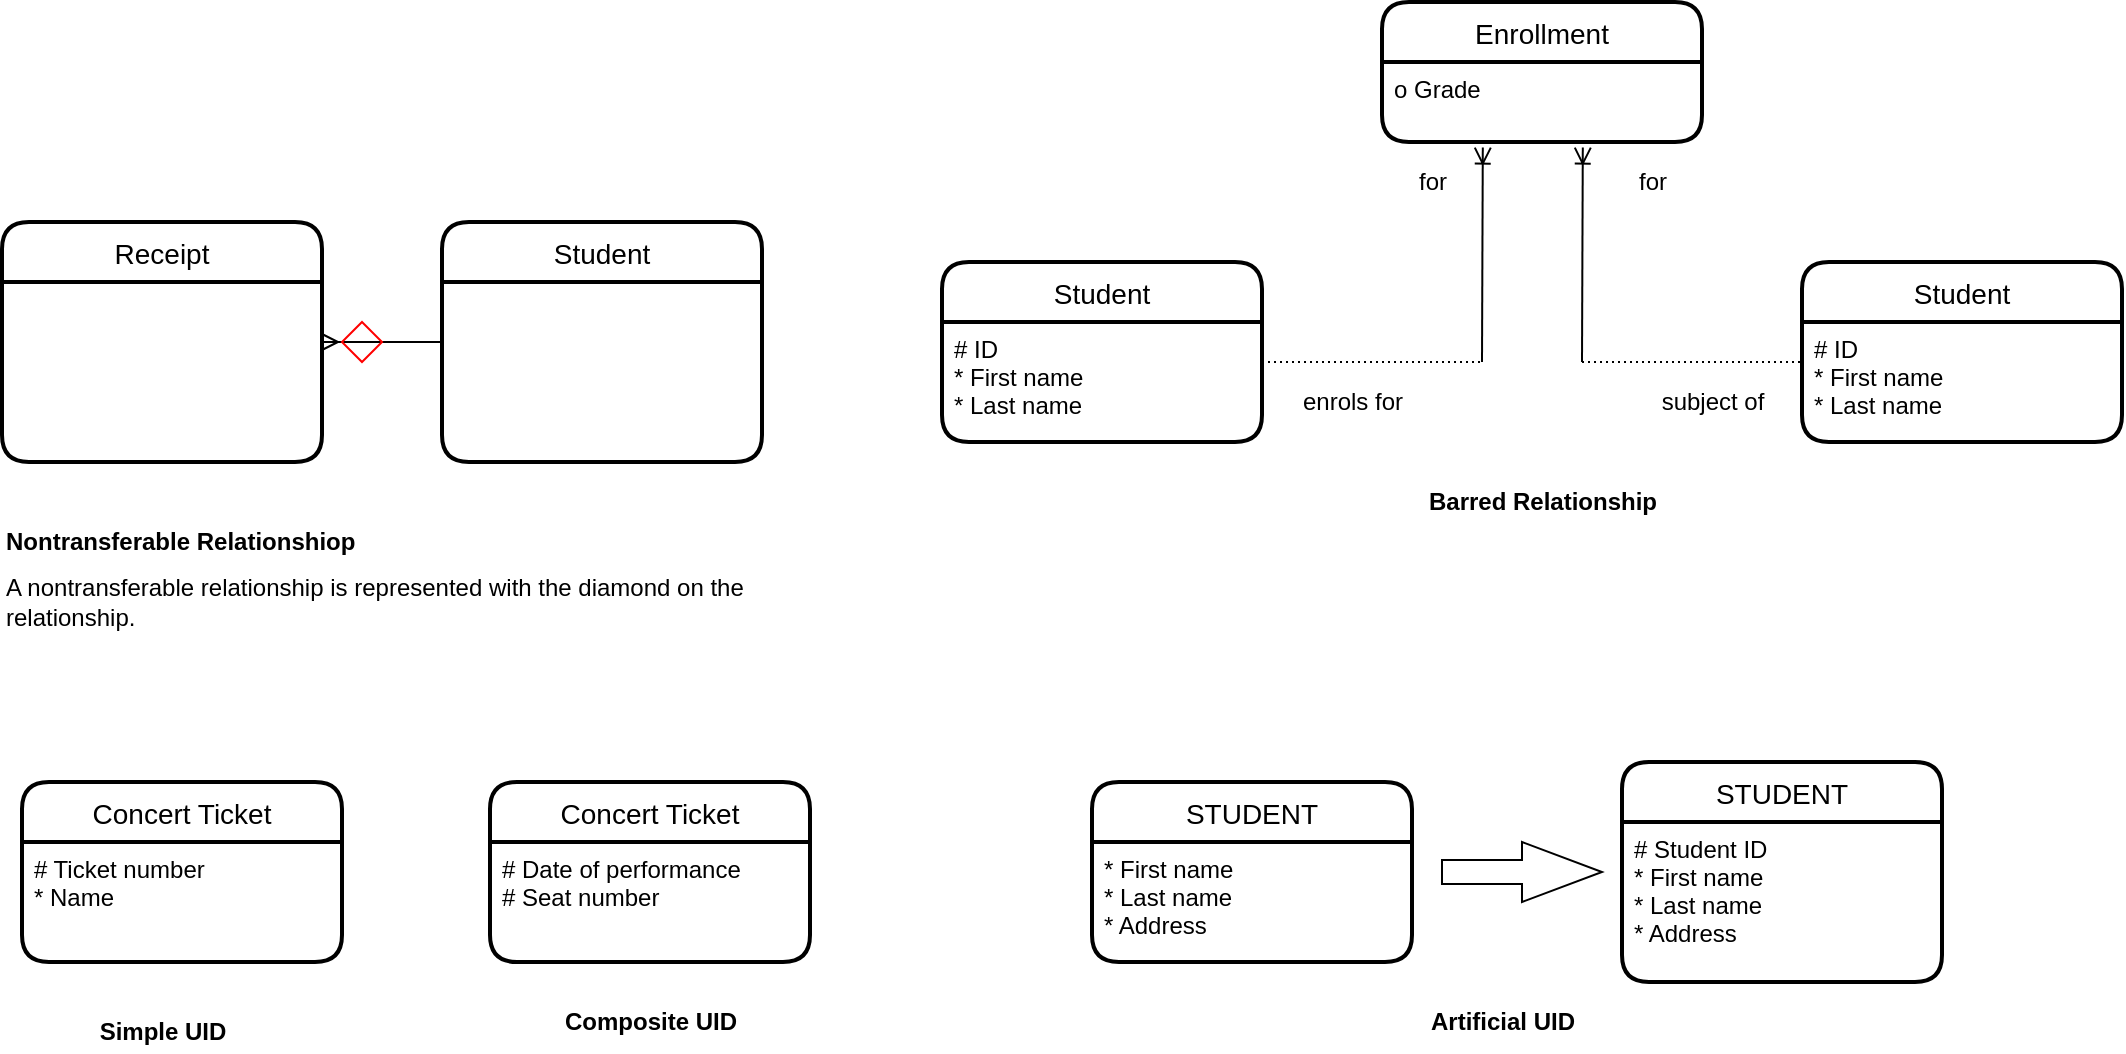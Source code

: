 <mxfile version="14.9.6" type="device" pages="2"><diagram id="J78UPkPQkH1mt3EFFHbn" name="Rangkuman"><mxGraphModel dx="1577" dy="928" grid="1" gridSize="10" guides="1" tooltips="1" connect="1" arrows="1" fold="1" page="1" pageScale="1" pageWidth="827" pageHeight="1169" math="0" shadow="0"><root><mxCell id="HtXJibLahvWEvWzsPcM1-0"/><mxCell id="HtXJibLahvWEvWzsPcM1-1" parent="HtXJibLahvWEvWzsPcM1-0"/><mxCell id="cFkWjByvqe7z5RKg_oaP-0" value="" style="group" vertex="1" connectable="0" parent="HtXJibLahvWEvWzsPcM1-1"><mxGeometry x="90" y="60" width="1060" height="525" as="geometry"/></mxCell><mxCell id="HtXJibLahvWEvWzsPcM1-2" value="Receipt" style="swimlane;childLayout=stackLayout;horizontal=1;startSize=30;horizontalStack=0;rounded=1;fontSize=14;fontStyle=0;strokeWidth=2;resizeParent=0;resizeLast=1;shadow=0;dashed=0;align=center;" vertex="1" parent="cFkWjByvqe7z5RKg_oaP-0"><mxGeometry y="110" width="160" height="120" as="geometry"/></mxCell><mxCell id="HtXJibLahvWEvWzsPcM1-4" value="Student" style="swimlane;childLayout=stackLayout;horizontal=1;startSize=30;horizontalStack=0;rounded=1;fontSize=14;fontStyle=0;strokeWidth=2;resizeParent=0;resizeLast=1;shadow=0;dashed=0;align=center;" vertex="1" parent="cFkWjByvqe7z5RKg_oaP-0"><mxGeometry x="220" y="110" width="160" height="120" as="geometry"/></mxCell><mxCell id="HtXJibLahvWEvWzsPcM1-6" style="edgeStyle=orthogonalEdgeStyle;rounded=0;orthogonalLoop=1;jettySize=auto;html=1;exitX=1;exitY=0.5;exitDx=0;exitDy=0;entryX=0;entryY=0.5;entryDx=0;entryDy=0;startArrow=ERmany;startFill=0;endArrow=none;endFill=0;" edge="1" parent="cFkWjByvqe7z5RKg_oaP-0" source="HtXJibLahvWEvWzsPcM1-2" target="HtXJibLahvWEvWzsPcM1-4"><mxGeometry relative="1" as="geometry"/></mxCell><mxCell id="HtXJibLahvWEvWzsPcM1-7" value="" style="rhombus;whiteSpace=wrap;html=1;fillColor=none;strokeColor=#FF0000;" vertex="1" parent="cFkWjByvqe7z5RKg_oaP-0"><mxGeometry x="170" y="160" width="20" height="20" as="geometry"/></mxCell><mxCell id="HtXJibLahvWEvWzsPcM1-8" value="&lt;b&gt;Nontransferable Relationshiop&lt;/b&gt;" style="text;html=1;strokeColor=none;fillColor=none;align=left;verticalAlign=middle;whiteSpace=wrap;rounded=0;" vertex="1" parent="cFkWjByvqe7z5RKg_oaP-0"><mxGeometry y="260" width="200" height="20" as="geometry"/></mxCell><mxCell id="HtXJibLahvWEvWzsPcM1-9" value="A nontransferable relationship is represented with the diamond on the relationship." style="text;html=1;strokeColor=none;fillColor=none;align=left;verticalAlign=middle;whiteSpace=wrap;rounded=0;" vertex="1" parent="cFkWjByvqe7z5RKg_oaP-0"><mxGeometry y="290" width="400" height="20" as="geometry"/></mxCell><mxCell id="zswAlD1EQDQxMcbtiedX-0" value="Student" style="swimlane;childLayout=stackLayout;horizontal=1;startSize=30;horizontalStack=0;rounded=1;fontSize=14;fontStyle=0;strokeWidth=2;resizeParent=0;resizeLast=1;shadow=0;dashed=0;align=center;fillColor=none;" vertex="1" parent="cFkWjByvqe7z5RKg_oaP-0"><mxGeometry x="470" y="130" width="160" height="90" as="geometry"/></mxCell><mxCell id="zswAlD1EQDQxMcbtiedX-1" value="# ID&#10;* First name&#10;* Last name" style="align=left;strokeColor=none;fillColor=none;spacingLeft=4;fontSize=12;verticalAlign=top;resizable=0;rotatable=0;part=1;" vertex="1" parent="zswAlD1EQDQxMcbtiedX-0"><mxGeometry y="30" width="160" height="60" as="geometry"/></mxCell><mxCell id="zswAlD1EQDQxMcbtiedX-2" value="Enrollment" style="swimlane;childLayout=stackLayout;horizontal=1;startSize=30;horizontalStack=0;rounded=1;fontSize=14;fontStyle=0;strokeWidth=2;resizeParent=0;resizeLast=1;shadow=0;dashed=0;align=center;fillColor=none;" vertex="1" parent="cFkWjByvqe7z5RKg_oaP-0"><mxGeometry x="690" width="160" height="70" as="geometry"/></mxCell><mxCell id="zswAlD1EQDQxMcbtiedX-3" value="o Grade" style="align=left;strokeColor=none;fillColor=none;spacingLeft=4;fontSize=12;verticalAlign=top;resizable=0;rotatable=0;part=1;" vertex="1" parent="zswAlD1EQDQxMcbtiedX-2"><mxGeometry y="30" width="160" height="40" as="geometry"/></mxCell><mxCell id="zswAlD1EQDQxMcbtiedX-4" value="Student" style="swimlane;childLayout=stackLayout;horizontal=1;startSize=30;horizontalStack=0;rounded=1;fontSize=14;fontStyle=0;strokeWidth=2;resizeParent=0;resizeLast=1;shadow=0;dashed=0;align=center;fillColor=none;" vertex="1" parent="cFkWjByvqe7z5RKg_oaP-0"><mxGeometry x="900" y="130" width="160" height="90" as="geometry"/></mxCell><mxCell id="zswAlD1EQDQxMcbtiedX-5" value="# ID&#10;* First name&#10;* Last name" style="align=left;strokeColor=none;fillColor=none;spacingLeft=4;fontSize=12;verticalAlign=top;resizable=0;rotatable=0;part=1;" vertex="1" parent="zswAlD1EQDQxMcbtiedX-4"><mxGeometry y="30" width="160" height="60" as="geometry"/></mxCell><mxCell id="W5UPcoH6EiG7qjpeLj4S-0" value="" style="endArrow=none;html=1;rounded=0;dashed=1;dashPattern=1 2;" edge="1" parent="cFkWjByvqe7z5RKg_oaP-0"><mxGeometry relative="1" as="geometry"><mxPoint x="630" y="180" as="sourcePoint"/><mxPoint x="740" y="180" as="targetPoint"/></mxGeometry></mxCell><mxCell id="W5UPcoH6EiG7qjpeLj4S-2" value="" style="endArrow=none;html=1;rounded=0;exitX=0.315;exitY=1.07;exitDx=0;exitDy=0;exitPerimeter=0;startArrow=ERoneToMany;startFill=0;" edge="1" parent="cFkWjByvqe7z5RKg_oaP-0" source="zswAlD1EQDQxMcbtiedX-3"><mxGeometry relative="1" as="geometry"><mxPoint x="720" y="100" as="sourcePoint"/><mxPoint x="740" y="180" as="targetPoint"/></mxGeometry></mxCell><mxCell id="W5UPcoH6EiG7qjpeLj4S-3" value="" style="endArrow=none;html=1;rounded=0;dashed=1;dashPattern=1 2;" edge="1" parent="cFkWjByvqe7z5RKg_oaP-0"><mxGeometry relative="1" as="geometry"><mxPoint x="790" y="180" as="sourcePoint"/><mxPoint x="900" y="180" as="targetPoint"/></mxGeometry></mxCell><mxCell id="W5UPcoH6EiG7qjpeLj4S-4" value="" style="endArrow=none;html=1;rounded=0;exitX=0.315;exitY=1.07;exitDx=0;exitDy=0;exitPerimeter=0;startArrow=ERoneToMany;startFill=0;" edge="1" parent="cFkWjByvqe7z5RKg_oaP-0"><mxGeometry relative="1" as="geometry"><mxPoint x="790.4" y="72.8" as="sourcePoint"/><mxPoint x="790" y="180" as="targetPoint"/></mxGeometry></mxCell><mxCell id="W5UPcoH6EiG7qjpeLj4S-5" value="enrols for" style="text;html=1;align=center;verticalAlign=middle;resizable=0;points=[];autosize=1;strokeColor=none;" vertex="1" parent="cFkWjByvqe7z5RKg_oaP-0"><mxGeometry x="640" y="190" width="70" height="20" as="geometry"/></mxCell><mxCell id="W5UPcoH6EiG7qjpeLj4S-6" value="subject of" style="text;html=1;align=center;verticalAlign=middle;resizable=0;points=[];autosize=1;strokeColor=none;" vertex="1" parent="cFkWjByvqe7z5RKg_oaP-0"><mxGeometry x="820" y="190" width="70" height="20" as="geometry"/></mxCell><mxCell id="W5UPcoH6EiG7qjpeLj4S-7" value="for" style="text;html=1;align=center;verticalAlign=middle;resizable=0;points=[];autosize=1;strokeColor=none;" vertex="1" parent="cFkWjByvqe7z5RKg_oaP-0"><mxGeometry x="700" y="80" width="30" height="20" as="geometry"/></mxCell><mxCell id="W5UPcoH6EiG7qjpeLj4S-8" value="for" style="text;html=1;align=center;verticalAlign=middle;resizable=0;points=[];autosize=1;strokeColor=none;" vertex="1" parent="cFkWjByvqe7z5RKg_oaP-0"><mxGeometry x="810" y="80" width="30" height="20" as="geometry"/></mxCell><mxCell id="W5UPcoH6EiG7qjpeLj4S-9" value="&lt;b&gt;Barred Relationship&lt;/b&gt;" style="text;html=1;align=center;verticalAlign=middle;resizable=0;points=[];autosize=1;strokeColor=none;" vertex="1" parent="cFkWjByvqe7z5RKg_oaP-0"><mxGeometry x="705" y="240" width="130" height="20" as="geometry"/></mxCell><mxCell id="W5UPcoH6EiG7qjpeLj4S-10" value="Concert Ticket" style="swimlane;childLayout=stackLayout;horizontal=1;startSize=30;horizontalStack=0;rounded=1;fontSize=14;fontStyle=0;strokeWidth=2;resizeParent=0;resizeLast=1;shadow=0;dashed=0;align=center;fillColor=none;" vertex="1" parent="cFkWjByvqe7z5RKg_oaP-0"><mxGeometry x="10" y="390" width="160" height="90" as="geometry"/></mxCell><mxCell id="W5UPcoH6EiG7qjpeLj4S-11" value="# Ticket number&#10;* Name" style="align=left;strokeColor=none;fillColor=none;spacingLeft=4;fontSize=12;verticalAlign=top;resizable=0;rotatable=0;part=1;" vertex="1" parent="W5UPcoH6EiG7qjpeLj4S-10"><mxGeometry y="30" width="160" height="60" as="geometry"/></mxCell><mxCell id="W5UPcoH6EiG7qjpeLj4S-12" value="Concert Ticket" style="swimlane;childLayout=stackLayout;horizontal=1;startSize=30;horizontalStack=0;rounded=1;fontSize=14;fontStyle=0;strokeWidth=2;resizeParent=0;resizeLast=1;shadow=0;dashed=0;align=center;fillColor=none;" vertex="1" parent="cFkWjByvqe7z5RKg_oaP-0"><mxGeometry x="244" y="390" width="160" height="90" as="geometry"/></mxCell><mxCell id="W5UPcoH6EiG7qjpeLj4S-13" value="# Date of performance&#10;# Seat number" style="align=left;strokeColor=none;fillColor=none;spacingLeft=4;fontSize=12;verticalAlign=top;resizable=0;rotatable=0;part=1;" vertex="1" parent="W5UPcoH6EiG7qjpeLj4S-12"><mxGeometry y="30" width="160" height="60" as="geometry"/></mxCell><mxCell id="W5UPcoH6EiG7qjpeLj4S-14" value="Simple UID" style="text;html=1;align=center;verticalAlign=middle;resizable=0;points=[];autosize=1;strokeColor=none;fontStyle=1" vertex="1" parent="cFkWjByvqe7z5RKg_oaP-0"><mxGeometry x="40" y="505" width="80" height="20" as="geometry"/></mxCell><mxCell id="W5UPcoH6EiG7qjpeLj4S-15" value="Composite UID" style="text;html=1;align=center;verticalAlign=middle;resizable=0;points=[];autosize=1;strokeColor=none;fontStyle=1" vertex="1" parent="cFkWjByvqe7z5RKg_oaP-0"><mxGeometry x="274" y="500" width="100" height="20" as="geometry"/></mxCell><mxCell id="W5UPcoH6EiG7qjpeLj4S-16" value="STUDENT" style="swimlane;childLayout=stackLayout;horizontal=1;startSize=30;horizontalStack=0;rounded=1;fontSize=14;fontStyle=0;strokeWidth=2;resizeParent=0;resizeLast=1;shadow=0;dashed=0;align=center;fillColor=none;" vertex="1" parent="cFkWjByvqe7z5RKg_oaP-0"><mxGeometry x="545" y="390" width="160" height="90" as="geometry"/></mxCell><mxCell id="W5UPcoH6EiG7qjpeLj4S-17" value="* First name&#10;* Last name&#10;* Address" style="align=left;strokeColor=none;fillColor=none;spacingLeft=4;fontSize=12;verticalAlign=top;resizable=0;rotatable=0;part=1;" vertex="1" parent="W5UPcoH6EiG7qjpeLj4S-16"><mxGeometry y="30" width="160" height="60" as="geometry"/></mxCell><mxCell id="W5UPcoH6EiG7qjpeLj4S-18" value="STUDENT" style="swimlane;childLayout=stackLayout;horizontal=1;startSize=30;horizontalStack=0;rounded=1;fontSize=14;fontStyle=0;strokeWidth=2;resizeParent=0;resizeLast=1;shadow=0;dashed=0;align=center;fillColor=none;" vertex="1" parent="cFkWjByvqe7z5RKg_oaP-0"><mxGeometry x="810" y="380" width="160" height="110" as="geometry"/></mxCell><mxCell id="W5UPcoH6EiG7qjpeLj4S-19" value="# Student ID&#10;* First name&#10;* Last name&#10;* Address" style="align=left;strokeColor=none;fillColor=none;spacingLeft=4;fontSize=12;verticalAlign=top;resizable=0;rotatable=0;part=1;" vertex="1" parent="W5UPcoH6EiG7qjpeLj4S-18"><mxGeometry y="30" width="160" height="80" as="geometry"/></mxCell><mxCell id="W5UPcoH6EiG7qjpeLj4S-20" value="" style="html=1;shadow=0;dashed=0;align=center;verticalAlign=middle;shape=mxgraph.arrows2.arrow;dy=0.6;dx=40;notch=0;fillColor=none;" vertex="1" parent="cFkWjByvqe7z5RKg_oaP-0"><mxGeometry x="720" y="420" width="80" height="30" as="geometry"/></mxCell><mxCell id="W5UPcoH6EiG7qjpeLj4S-21" value="&lt;font color=&quot;#000000&quot;&gt;Artificial UID&lt;/font&gt;" style="text;html=1;align=center;verticalAlign=middle;resizable=0;points=[];autosize=1;strokeColor=none;fontColor=#FF0000;fontStyle=1" vertex="1" parent="cFkWjByvqe7z5RKg_oaP-0"><mxGeometry x="705" y="500" width="90" height="20" as="geometry"/></mxCell></root></mxGraphModel></diagram><diagram id="ZEf0mXYdSq22uvZiIN4S" name="Latihan 1"><mxGraphModel dx="2178" dy="796" grid="1" gridSize="10" guides="1" tooltips="1" connect="1" arrows="1" fold="1" page="1" pageScale="1" pageWidth="827" pageHeight="1169" math="0" shadow="0"><root><mxCell id="0"/><mxCell id="1" parent="0"/><mxCell id="0yXzoqti7UcVwfIygDZF-1" value="" style="group" vertex="1" connectable="0" parent="1"><mxGeometry x="-140" y="80" width="660" height="280" as="geometry"/></mxCell><mxCell id="g1UDjx3UYEQ_Ld-rfqS0-1" value="Employee" style="swimlane;fontStyle=0;childLayout=stackLayout;horizontal=1;startSize=26;horizontalStack=0;resizeParent=1;resizeParentMax=0;resizeLast=0;collapsible=1;marginBottom=0;" vertex="1" parent="0yXzoqti7UcVwfIygDZF-1"><mxGeometry x="260" width="140" height="182" as="geometry"/></mxCell><mxCell id="g1UDjx3UYEQ_Ld-rfqS0-2" value="# ID" style="text;strokeColor=none;fillColor=none;align=left;verticalAlign=top;spacingLeft=4;spacingRight=4;overflow=hidden;rotatable=0;points=[[0,0.5],[1,0.5]];portConstraint=eastwest;" vertex="1" parent="g1UDjx3UYEQ_Ld-rfqS0-1"><mxGeometry y="26" width="140" height="26" as="geometry"/></mxCell><mxCell id="g1UDjx3UYEQ_Ld-rfqS0-3" value="* First name" style="text;strokeColor=none;fillColor=none;align=left;verticalAlign=top;spacingLeft=4;spacingRight=4;overflow=hidden;rotatable=0;points=[[0,0.5],[1,0.5]];portConstraint=eastwest;" vertex="1" parent="g1UDjx3UYEQ_Ld-rfqS0-1"><mxGeometry y="52" width="140" height="26" as="geometry"/></mxCell><mxCell id="g1UDjx3UYEQ_Ld-rfqS0-4" value="* Last name" style="text;strokeColor=none;fillColor=none;align=left;verticalAlign=top;spacingLeft=4;spacingRight=4;overflow=hidden;rotatable=0;points=[[0,0.5],[1,0.5]];portConstraint=eastwest;" vertex="1" parent="g1UDjx3UYEQ_Ld-rfqS0-1"><mxGeometry y="78" width="140" height="26" as="geometry"/></mxCell><mxCell id="g1UDjx3UYEQ_Ld-rfqS0-5" value="* Hire date" style="text;strokeColor=none;fillColor=none;align=left;verticalAlign=top;spacingLeft=4;spacingRight=4;overflow=hidden;rotatable=0;points=[[0,0.5],[1,0.5]];portConstraint=eastwest;" vertex="1" parent="g1UDjx3UYEQ_Ld-rfqS0-1"><mxGeometry y="104" width="140" height="26" as="geometry"/></mxCell><mxCell id="g1UDjx3UYEQ_Ld-rfqS0-6" value="* Salary" style="text;strokeColor=none;fillColor=none;align=left;verticalAlign=top;spacingLeft=4;spacingRight=4;overflow=hidden;rotatable=0;points=[[0,0.5],[1,0.5]];portConstraint=eastwest;" vertex="1" parent="g1UDjx3UYEQ_Ld-rfqS0-1"><mxGeometry y="130" width="140" height="26" as="geometry"/></mxCell><mxCell id="g1UDjx3UYEQ_Ld-rfqS0-7" value="o Commission" style="text;strokeColor=none;fillColor=none;align=left;verticalAlign=top;spacingLeft=4;spacingRight=4;overflow=hidden;rotatable=0;points=[[0,0.5],[1,0.5]];portConstraint=eastwest;" vertex="1" parent="g1UDjx3UYEQ_Ld-rfqS0-1"><mxGeometry y="156" width="140" height="26" as="geometry"/></mxCell><mxCell id="g1UDjx3UYEQ_Ld-rfqS0-9" value="Job" style="swimlane;fontStyle=0;childLayout=stackLayout;horizontal=1;startSize=26;horizontalStack=0;resizeParent=1;resizeParentMax=0;resizeLast=0;collapsible=1;marginBottom=0;" vertex="1" parent="0yXzoqti7UcVwfIygDZF-1"><mxGeometry y="21" width="140" height="130" as="geometry"/></mxCell><mxCell id="g1UDjx3UYEQ_Ld-rfqS0-10" value="# Job ID" style="text;strokeColor=none;fillColor=none;align=left;verticalAlign=top;spacingLeft=4;spacingRight=4;overflow=hidden;rotatable=0;points=[[0,0.5],[1,0.5]];portConstraint=eastwest;" vertex="1" parent="g1UDjx3UYEQ_Ld-rfqS0-9"><mxGeometry y="26" width="140" height="26" as="geometry"/></mxCell><mxCell id="g1UDjx3UYEQ_Ld-rfqS0-11" value="* Title" style="text;strokeColor=none;fillColor=none;align=left;verticalAlign=top;spacingLeft=4;spacingRight=4;overflow=hidden;rotatable=0;points=[[0,0.5],[1,0.5]];portConstraint=eastwest;" vertex="1" parent="g1UDjx3UYEQ_Ld-rfqS0-9"><mxGeometry y="52" width="140" height="26" as="geometry"/></mxCell><mxCell id="g1UDjx3UYEQ_Ld-rfqS0-12" value="* Max salary" style="text;strokeColor=none;fillColor=none;align=left;verticalAlign=top;spacingLeft=4;spacingRight=4;overflow=hidden;rotatable=0;points=[[0,0.5],[1,0.5]];portConstraint=eastwest;" vertex="1" parent="g1UDjx3UYEQ_Ld-rfqS0-9"><mxGeometry y="78" width="140" height="26" as="geometry"/></mxCell><mxCell id="g1UDjx3UYEQ_Ld-rfqS0-13" value="* Min salary" style="text;strokeColor=none;fillColor=none;align=left;verticalAlign=top;spacingLeft=4;spacingRight=4;overflow=hidden;rotatable=0;points=[[0,0.5],[1,0.5]];portConstraint=eastwest;" vertex="1" parent="g1UDjx3UYEQ_Ld-rfqS0-9"><mxGeometry y="104" width="140" height="26" as="geometry"/></mxCell><mxCell id="g1UDjx3UYEQ_Ld-rfqS0-14" value="Departement" style="swimlane;fontStyle=0;childLayout=stackLayout;horizontal=1;startSize=26;horizontalStack=0;resizeParent=1;resizeParentMax=0;resizeLast=0;collapsible=1;marginBottom=0;" vertex="1" parent="0yXzoqti7UcVwfIygDZF-1"><mxGeometry x="520" y="47" width="140" height="78" as="geometry"/></mxCell><mxCell id="g1UDjx3UYEQ_Ld-rfqS0-15" value="# ID" style="text;strokeColor=none;fillColor=none;align=left;verticalAlign=top;spacingLeft=4;spacingRight=4;overflow=hidden;rotatable=0;points=[[0,0.5],[1,0.5]];portConstraint=eastwest;" vertex="1" parent="g1UDjx3UYEQ_Ld-rfqS0-14"><mxGeometry y="26" width="140" height="26" as="geometry"/></mxCell><mxCell id="g1UDjx3UYEQ_Ld-rfqS0-16" value="* Name" style="text;strokeColor=none;fillColor=none;align=left;verticalAlign=top;spacingLeft=4;spacingRight=4;overflow=hidden;rotatable=0;points=[[0,0.5],[1,0.5]];portConstraint=eastwest;" vertex="1" parent="g1UDjx3UYEQ_Ld-rfqS0-14"><mxGeometry y="52" width="140" height="26" as="geometry"/></mxCell><mxCell id="g1UDjx3UYEQ_Ld-rfqS0-19" value="Each EMPLOYEE must work in one and only one DEPARTMENT&lt;br&gt;Each DEPARTMENT may be responsible for one or more EMPLOYEE" style="text;html=1;strokeColor=none;fillColor=none;align=left;verticalAlign=middle;whiteSpace=wrap;rounded=0;" vertex="1" parent="0yXzoqti7UcVwfIygDZF-1"><mxGeometry y="220" width="400" height="20" as="geometry"/></mxCell><mxCell id="g1UDjx3UYEQ_Ld-rfqS0-25" value="Each EMPLOYEE must work in one and only one JOB&lt;br&gt;Each JOB may be hold by one or more EMPLOYEE" style="text;html=1;strokeColor=none;fillColor=none;align=left;verticalAlign=middle;whiteSpace=wrap;rounded=0;" vertex="1" parent="0yXzoqti7UcVwfIygDZF-1"><mxGeometry y="260" width="400" height="20" as="geometry"/></mxCell><mxCell id="12rlwrwhRB2s1Nd0cErd-12" value="" style="endArrow=none;html=1;rounded=0;startArrow=ERmany;startFill=0;" edge="1" parent="0yXzoqti7UcVwfIygDZF-1"><mxGeometry relative="1" as="geometry"><mxPoint x="400" y="90" as="sourcePoint"/><mxPoint x="470" y="90" as="targetPoint"/></mxGeometry></mxCell><mxCell id="12rlwrwhRB2s1Nd0cErd-13" value="" style="endArrow=none;html=1;rounded=0;dashed=1;dashPattern=1 2;" edge="1" parent="0yXzoqti7UcVwfIygDZF-1"><mxGeometry relative="1" as="geometry"><mxPoint x="470" y="90" as="sourcePoint"/><mxPoint x="520" y="90" as="targetPoint"/></mxGeometry></mxCell><mxCell id="12rlwrwhRB2s1Nd0cErd-14" value="Work" style="resizable=0;html=1;align=right;verticalAlign=bottom;" connectable="0" vertex="1" parent="12rlwrwhRB2s1Nd0cErd-13"><mxGeometry x="1" relative="1" as="geometry"><mxPoint x="-80" y="1" as="offset"/></mxGeometry></mxCell><mxCell id="12rlwrwhRB2s1Nd0cErd-15" value="" style="endArrow=ERmany;html=1;rounded=0;endFill=0;" edge="1" parent="0yXzoqti7UcVwfIygDZF-1"><mxGeometry relative="1" as="geometry"><mxPoint x="190" y="90" as="sourcePoint"/><mxPoint x="260" y="90" as="targetPoint"/></mxGeometry></mxCell><mxCell id="12rlwrwhRB2s1Nd0cErd-16" value="" style="endArrow=none;html=1;rounded=0;dashed=1;dashPattern=1 2;" edge="1" parent="0yXzoqti7UcVwfIygDZF-1"><mxGeometry relative="1" as="geometry"><mxPoint x="140" y="90" as="sourcePoint"/><mxPoint x="200" y="90" as="targetPoint"/></mxGeometry></mxCell><mxCell id="12rlwrwhRB2s1Nd0cErd-17" value="hold" style="resizable=0;html=1;align=right;verticalAlign=bottom;" connectable="0" vertex="1" parent="12rlwrwhRB2s1Nd0cErd-16"><mxGeometry x="1" relative="1" as="geometry"><mxPoint x="40" y="1" as="offset"/></mxGeometry></mxCell></root></mxGraphModel></diagram></mxfile>